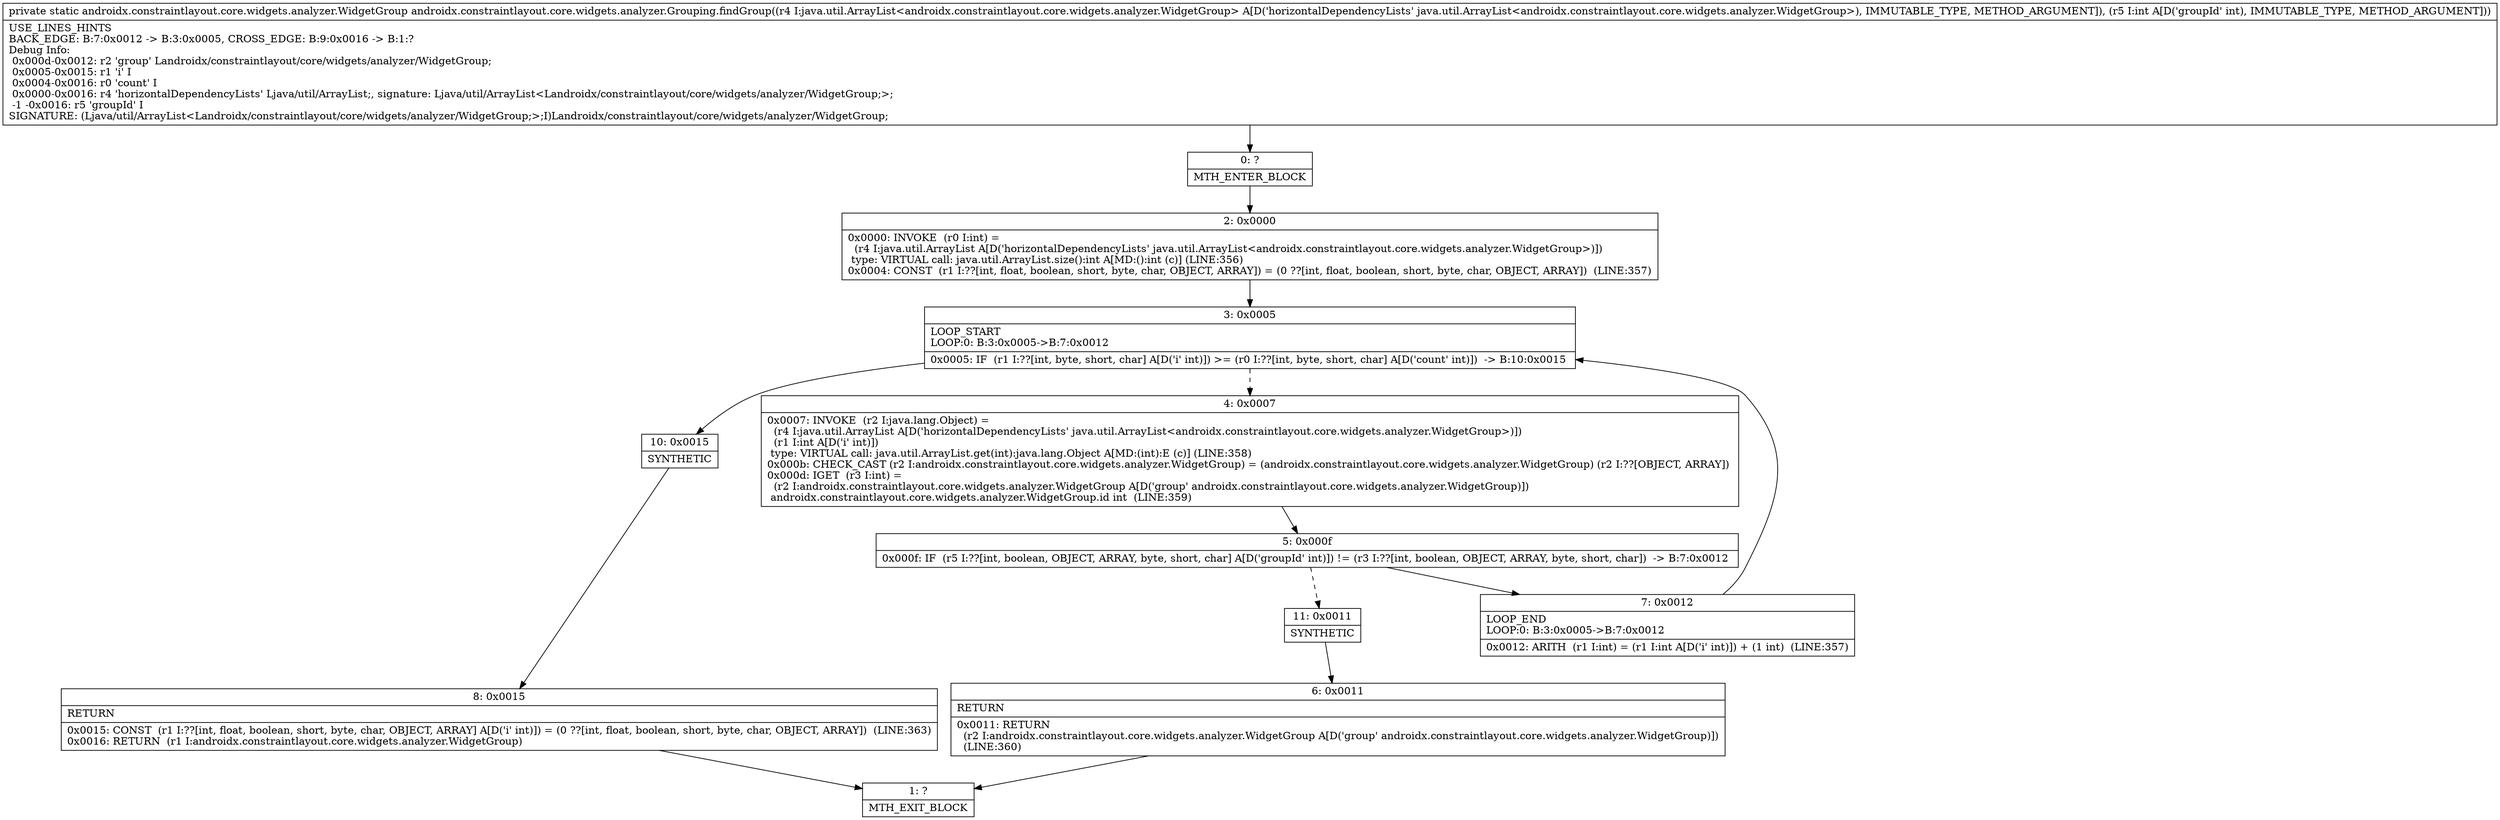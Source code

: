 digraph "CFG forandroidx.constraintlayout.core.widgets.analyzer.Grouping.findGroup(Ljava\/util\/ArrayList;I)Landroidx\/constraintlayout\/core\/widgets\/analyzer\/WidgetGroup;" {
Node_0 [shape=record,label="{0\:\ ?|MTH_ENTER_BLOCK\l}"];
Node_2 [shape=record,label="{2\:\ 0x0000|0x0000: INVOKE  (r0 I:int) = \l  (r4 I:java.util.ArrayList A[D('horizontalDependencyLists' java.util.ArrayList\<androidx.constraintlayout.core.widgets.analyzer.WidgetGroup\>)])\l type: VIRTUAL call: java.util.ArrayList.size():int A[MD:():int (c)] (LINE:356)\l0x0004: CONST  (r1 I:??[int, float, boolean, short, byte, char, OBJECT, ARRAY]) = (0 ??[int, float, boolean, short, byte, char, OBJECT, ARRAY])  (LINE:357)\l}"];
Node_3 [shape=record,label="{3\:\ 0x0005|LOOP_START\lLOOP:0: B:3:0x0005\-\>B:7:0x0012\l|0x0005: IF  (r1 I:??[int, byte, short, char] A[D('i' int)]) \>= (r0 I:??[int, byte, short, char] A[D('count' int)])  \-\> B:10:0x0015 \l}"];
Node_4 [shape=record,label="{4\:\ 0x0007|0x0007: INVOKE  (r2 I:java.lang.Object) = \l  (r4 I:java.util.ArrayList A[D('horizontalDependencyLists' java.util.ArrayList\<androidx.constraintlayout.core.widgets.analyzer.WidgetGroup\>)])\l  (r1 I:int A[D('i' int)])\l type: VIRTUAL call: java.util.ArrayList.get(int):java.lang.Object A[MD:(int):E (c)] (LINE:358)\l0x000b: CHECK_CAST (r2 I:androidx.constraintlayout.core.widgets.analyzer.WidgetGroup) = (androidx.constraintlayout.core.widgets.analyzer.WidgetGroup) (r2 I:??[OBJECT, ARRAY]) \l0x000d: IGET  (r3 I:int) = \l  (r2 I:androidx.constraintlayout.core.widgets.analyzer.WidgetGroup A[D('group' androidx.constraintlayout.core.widgets.analyzer.WidgetGroup)])\l androidx.constraintlayout.core.widgets.analyzer.WidgetGroup.id int  (LINE:359)\l}"];
Node_5 [shape=record,label="{5\:\ 0x000f|0x000f: IF  (r5 I:??[int, boolean, OBJECT, ARRAY, byte, short, char] A[D('groupId' int)]) != (r3 I:??[int, boolean, OBJECT, ARRAY, byte, short, char])  \-\> B:7:0x0012 \l}"];
Node_7 [shape=record,label="{7\:\ 0x0012|LOOP_END\lLOOP:0: B:3:0x0005\-\>B:7:0x0012\l|0x0012: ARITH  (r1 I:int) = (r1 I:int A[D('i' int)]) + (1 int)  (LINE:357)\l}"];
Node_11 [shape=record,label="{11\:\ 0x0011|SYNTHETIC\l}"];
Node_6 [shape=record,label="{6\:\ 0x0011|RETURN\l|0x0011: RETURN  \l  (r2 I:androidx.constraintlayout.core.widgets.analyzer.WidgetGroup A[D('group' androidx.constraintlayout.core.widgets.analyzer.WidgetGroup)])\l  (LINE:360)\l}"];
Node_1 [shape=record,label="{1\:\ ?|MTH_EXIT_BLOCK\l}"];
Node_10 [shape=record,label="{10\:\ 0x0015|SYNTHETIC\l}"];
Node_8 [shape=record,label="{8\:\ 0x0015|RETURN\l|0x0015: CONST  (r1 I:??[int, float, boolean, short, byte, char, OBJECT, ARRAY] A[D('i' int)]) = (0 ??[int, float, boolean, short, byte, char, OBJECT, ARRAY])  (LINE:363)\l0x0016: RETURN  (r1 I:androidx.constraintlayout.core.widgets.analyzer.WidgetGroup) \l}"];
MethodNode[shape=record,label="{private static androidx.constraintlayout.core.widgets.analyzer.WidgetGroup androidx.constraintlayout.core.widgets.analyzer.Grouping.findGroup((r4 I:java.util.ArrayList\<androidx.constraintlayout.core.widgets.analyzer.WidgetGroup\> A[D('horizontalDependencyLists' java.util.ArrayList\<androidx.constraintlayout.core.widgets.analyzer.WidgetGroup\>), IMMUTABLE_TYPE, METHOD_ARGUMENT]), (r5 I:int A[D('groupId' int), IMMUTABLE_TYPE, METHOD_ARGUMENT]))  | USE_LINES_HINTS\lBACK_EDGE: B:7:0x0012 \-\> B:3:0x0005, CROSS_EDGE: B:9:0x0016 \-\> B:1:?\lDebug Info:\l  0x000d\-0x0012: r2 'group' Landroidx\/constraintlayout\/core\/widgets\/analyzer\/WidgetGroup;\l  0x0005\-0x0015: r1 'i' I\l  0x0004\-0x0016: r0 'count' I\l  0x0000\-0x0016: r4 'horizontalDependencyLists' Ljava\/util\/ArrayList;, signature: Ljava\/util\/ArrayList\<Landroidx\/constraintlayout\/core\/widgets\/analyzer\/WidgetGroup;\>;\l  \-1 \-0x0016: r5 'groupId' I\lSIGNATURE: (Ljava\/util\/ArrayList\<Landroidx\/constraintlayout\/core\/widgets\/analyzer\/WidgetGroup;\>;I)Landroidx\/constraintlayout\/core\/widgets\/analyzer\/WidgetGroup;\l}"];
MethodNode -> Node_0;Node_0 -> Node_2;
Node_2 -> Node_3;
Node_3 -> Node_4[style=dashed];
Node_3 -> Node_10;
Node_4 -> Node_5;
Node_5 -> Node_7;
Node_5 -> Node_11[style=dashed];
Node_7 -> Node_3;
Node_11 -> Node_6;
Node_6 -> Node_1;
Node_10 -> Node_8;
Node_8 -> Node_1;
}

